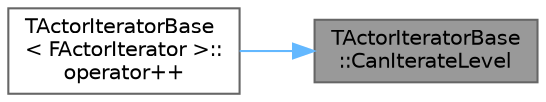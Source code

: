 digraph "TActorIteratorBase::CanIterateLevel"
{
 // INTERACTIVE_SVG=YES
 // LATEX_PDF_SIZE
  bgcolor="transparent";
  edge [fontname=Helvetica,fontsize=10,labelfontname=Helvetica,labelfontsize=10];
  node [fontname=Helvetica,fontsize=10,shape=box,height=0.2,width=0.4];
  rankdir="RL";
  Node1 [id="Node000001",label="TActorIteratorBase\l::CanIterateLevel",height=0.2,width=0.4,color="gray40", fillcolor="grey60", style="filled", fontcolor="black",tooltip="Used to examine whether this level is valid for iteration or not This function should be redefined (t..."];
  Node1 -> Node2 [id="edge1_Node000001_Node000002",dir="back",color="steelblue1",style="solid",tooltip=" "];
  Node2 [id="Node000002",label="TActorIteratorBase\l\< FActorIterator \>::\loperator++",height=0.2,width=0.4,color="grey40", fillcolor="white", style="filled",URL="$d4/d8b/classTActorIteratorBase.html#aabd5e74935f79264ac076a6d5841207c",tooltip=" "];
}
